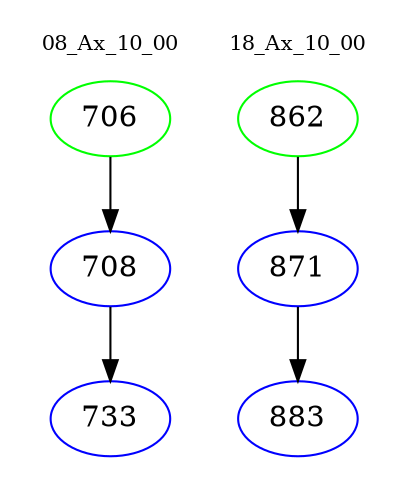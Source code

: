 digraph{
subgraph cluster_0 {
color = white
label = "08_Ax_10_00";
fontsize=10;
T0_706 [label="706", color="green"]
T0_706 -> T0_708 [color="black"]
T0_708 [label="708", color="blue"]
T0_708 -> T0_733 [color="black"]
T0_733 [label="733", color="blue"]
}
subgraph cluster_1 {
color = white
label = "18_Ax_10_00";
fontsize=10;
T1_862 [label="862", color="green"]
T1_862 -> T1_871 [color="black"]
T1_871 [label="871", color="blue"]
T1_871 -> T1_883 [color="black"]
T1_883 [label="883", color="blue"]
}
}
